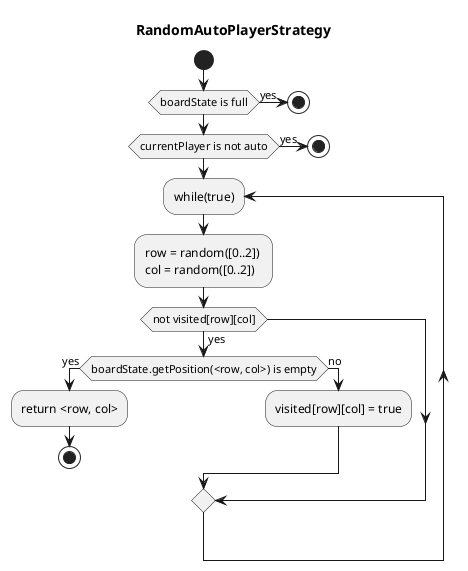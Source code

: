 @startuml

title RandomAutoPlayerStrategy


start

if (boardState is full) then (yes)
    stop
endif

if (currentPlayer is not auto) then (yes)
    stop
endif

repeat :while(true);
    :row = random([0..2]) \ncol = random([0..2]);
    if (not visited[row][col]) then (yes)
        if (boardState.getPosition(<row, col>) is empty) then (yes)
            :return <row, col>;
            stop
        else (no)
            :visited[row][col] = true;
        endif
    endif
repeat while
@enduml